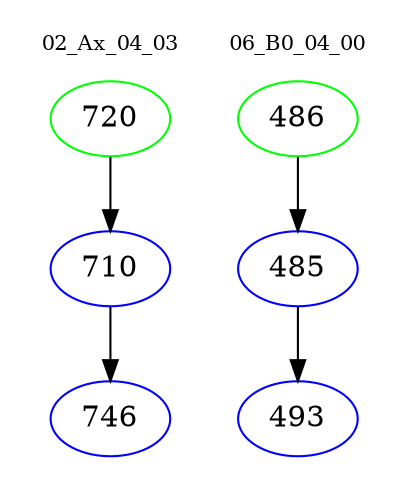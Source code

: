 digraph{
subgraph cluster_0 {
color = white
label = "02_Ax_04_03";
fontsize=10;
T0_720 [label="720", color="green"]
T0_720 -> T0_710 [color="black"]
T0_710 [label="710", color="blue"]
T0_710 -> T0_746 [color="black"]
T0_746 [label="746", color="blue"]
}
subgraph cluster_1 {
color = white
label = "06_B0_04_00";
fontsize=10;
T1_486 [label="486", color="green"]
T1_486 -> T1_485 [color="black"]
T1_485 [label="485", color="blue"]
T1_485 -> T1_493 [color="black"]
T1_493 [label="493", color="blue"]
}
}
